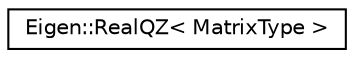 digraph "Graphical Class Hierarchy"
{
  edge [fontname="Helvetica",fontsize="10",labelfontname="Helvetica",labelfontsize="10"];
  node [fontname="Helvetica",fontsize="10",shape=record];
  rankdir="LR";
  Node1 [label="Eigen::RealQZ\< MatrixType \>",height=0.2,width=0.4,color="black", fillcolor="white", style="filled",URL="$class_eigen_1_1_real_q_z.html"];
}
